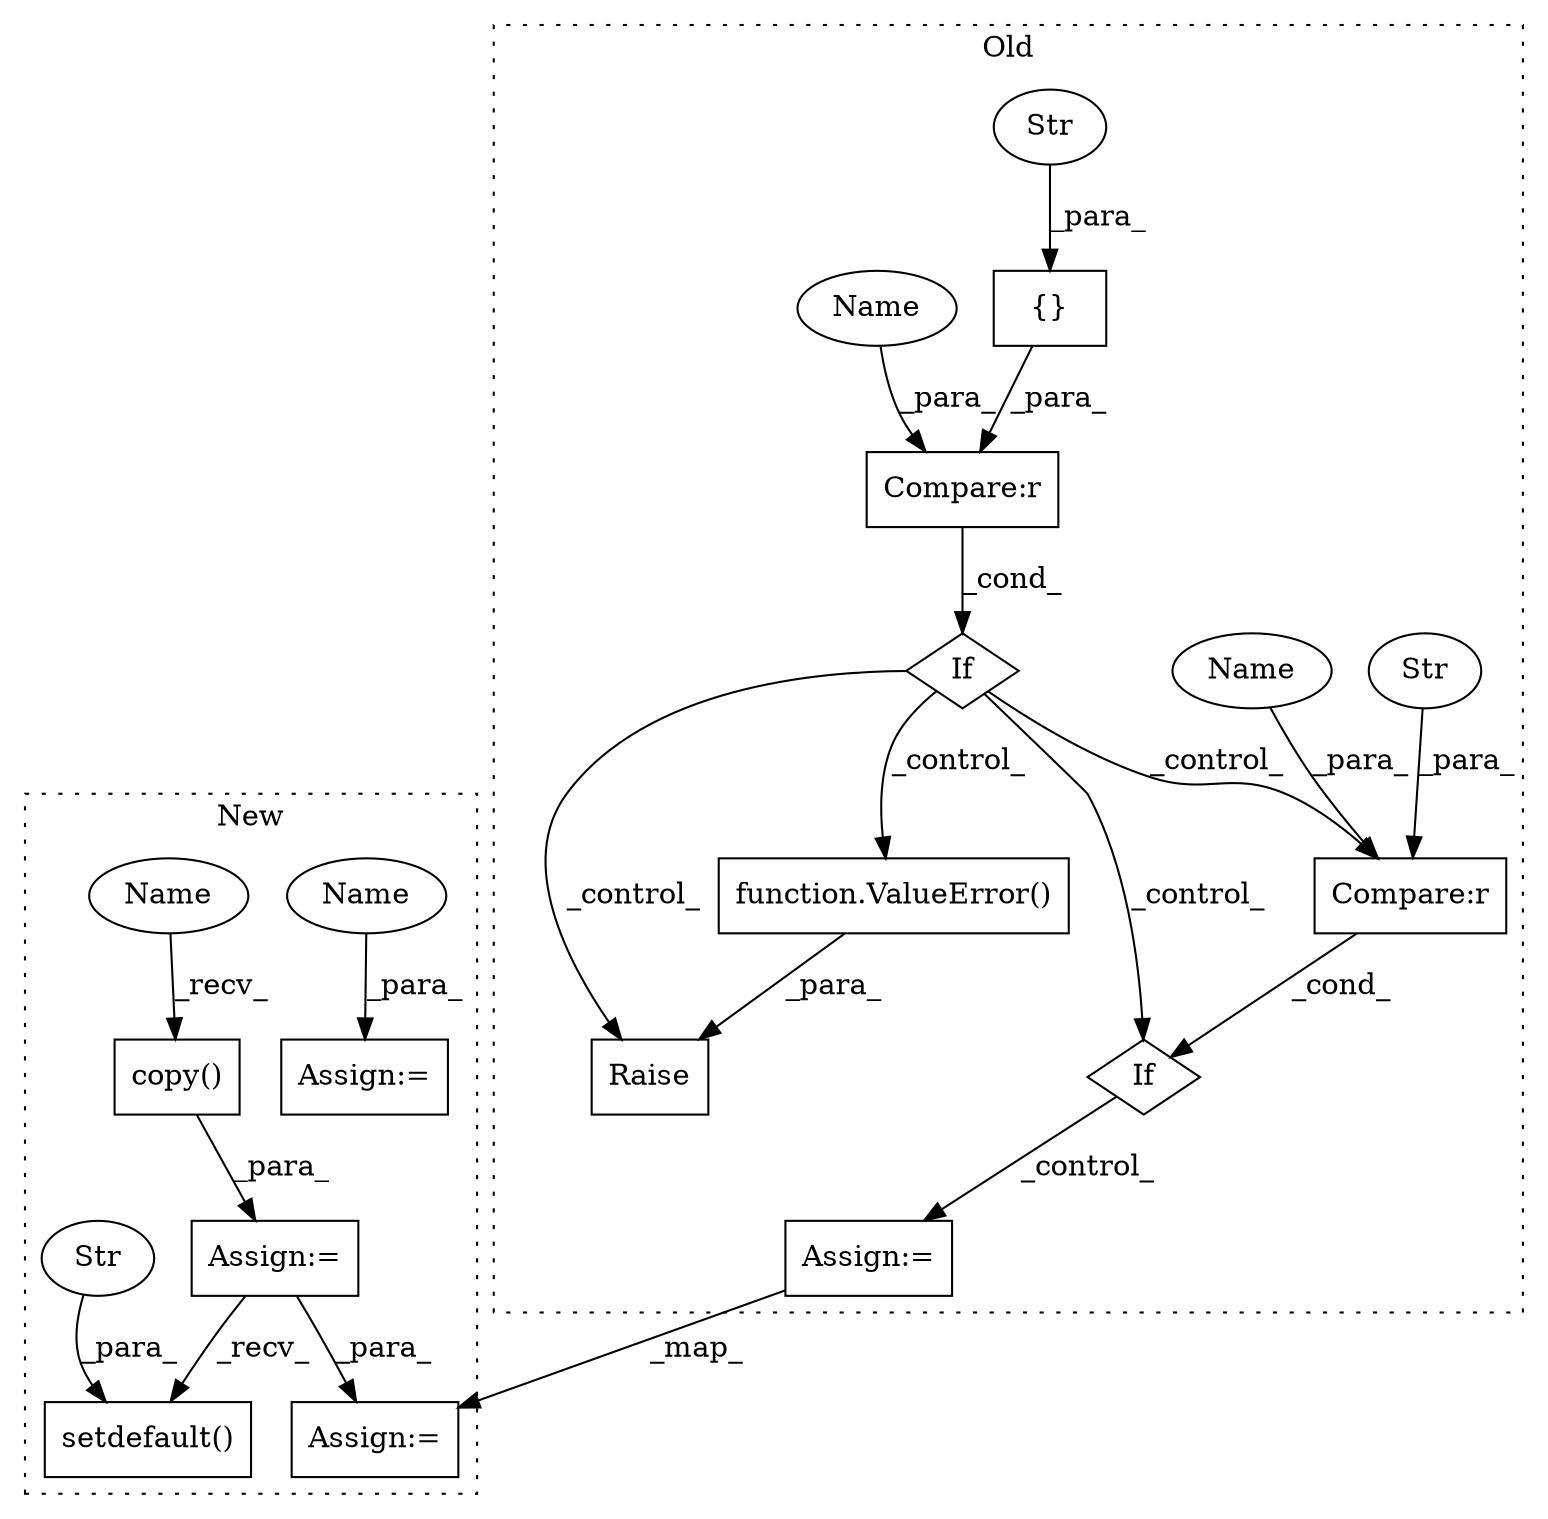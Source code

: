 digraph G {
subgraph cluster0 {
1 [label="{}" a="59" s="4889,4896" l="1,0" shape="box"];
3 [label="If" a="96" s="5023,5051" l="3,18" shape="diamond"];
4 [label="Str" a="66" s="4890" l="6" shape="ellipse"];
6 [label="Compare:r" a="40" s="5026" l="25" shape="box"];
7 [label="Str" a="66" s="5045" l="6" shape="ellipse"];
8 [label="Compare:r" a="40" s="4866" l="31" shape="box"];
9 [label="Raise" a="91" s="4915" l="6" shape="box"];
10 [label="function.ValueError()" a="75" s="4921,5009" l="11,1" shape="box"];
11 [label="If" a="96" s="4863,4897" l="3,18" shape="diamond"];
15 [label="Assign:=" a="68" s="5082" l="3" shape="box"];
19 [label="Name" a="87" s="5026" l="15" shape="ellipse"];
20 [label="Name" a="87" s="4866" l="15" shape="ellipse"];
label = "Old";
style="dotted";
}
subgraph cluster1 {
2 [label="setdefault()" a="75" s="4938,4976" l="20,1" shape="box"];
5 [label="Str" a="66" s="4958" l="9" shape="ellipse"];
12 [label="copy()" a="75" s="4911" l="14" shape="box"];
13 [label="Assign:=" a="68" s="3019" l="3" shape="box"];
14 [label="Assign:=" a="68" s="4908" l="3" shape="box"];
16 [label="Assign:=" a="68" s="5003" l="3" shape="box"];
17 [label="Name" a="87" s="3022" l="7" shape="ellipse"];
18 [label="Name" a="87" s="4911" l="7" shape="ellipse"];
label = "New";
style="dotted";
}
1 -> 8 [label="_para_"];
3 -> 15 [label="_control_"];
4 -> 1 [label="_para_"];
5 -> 2 [label="_para_"];
6 -> 3 [label="_cond_"];
7 -> 6 [label="_para_"];
8 -> 11 [label="_cond_"];
10 -> 9 [label="_para_"];
11 -> 9 [label="_control_"];
11 -> 6 [label="_control_"];
11 -> 3 [label="_control_"];
11 -> 10 [label="_control_"];
12 -> 14 [label="_para_"];
14 -> 2 [label="_recv_"];
14 -> 16 [label="_para_"];
15 -> 16 [label="_map_"];
17 -> 13 [label="_para_"];
18 -> 12 [label="_recv_"];
19 -> 6 [label="_para_"];
20 -> 8 [label="_para_"];
}